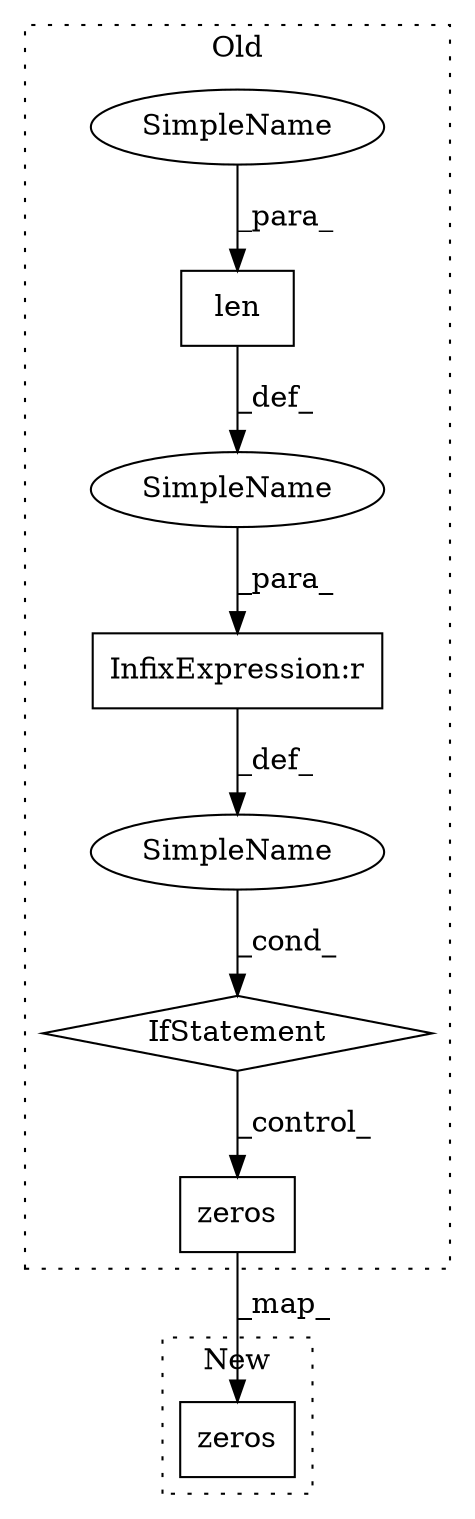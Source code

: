 digraph G {
subgraph cluster0 {
1 [label="zeros" a="32" s="3871,3925" l="17,1" shape="box"];
3 [label="SimpleName" a="42" s="" l="" shape="ellipse"];
4 [label="IfStatement" a="25" s="3725,3755" l="4,2" shape="diamond"];
5 [label="InfixExpression:r" a="27" s="3751" l="3" shape="box"];
6 [label="SimpleName" a="42" s="" l="" shape="ellipse"];
7 [label="len" a="32" s="3729,3750" l="4,1" shape="box"];
8 [label="SimpleName" a="42" s="3733" l="17" shape="ellipse"];
label = "Old";
style="dotted";
}
subgraph cluster1 {
2 [label="zeros" a="32" s="2404,2452" l="11,1" shape="box"];
label = "New";
style="dotted";
}
1 -> 2 [label="_map_"];
3 -> 4 [label="_cond_"];
4 -> 1 [label="_control_"];
5 -> 3 [label="_def_"];
6 -> 5 [label="_para_"];
7 -> 6 [label="_def_"];
8 -> 7 [label="_para_"];
}
